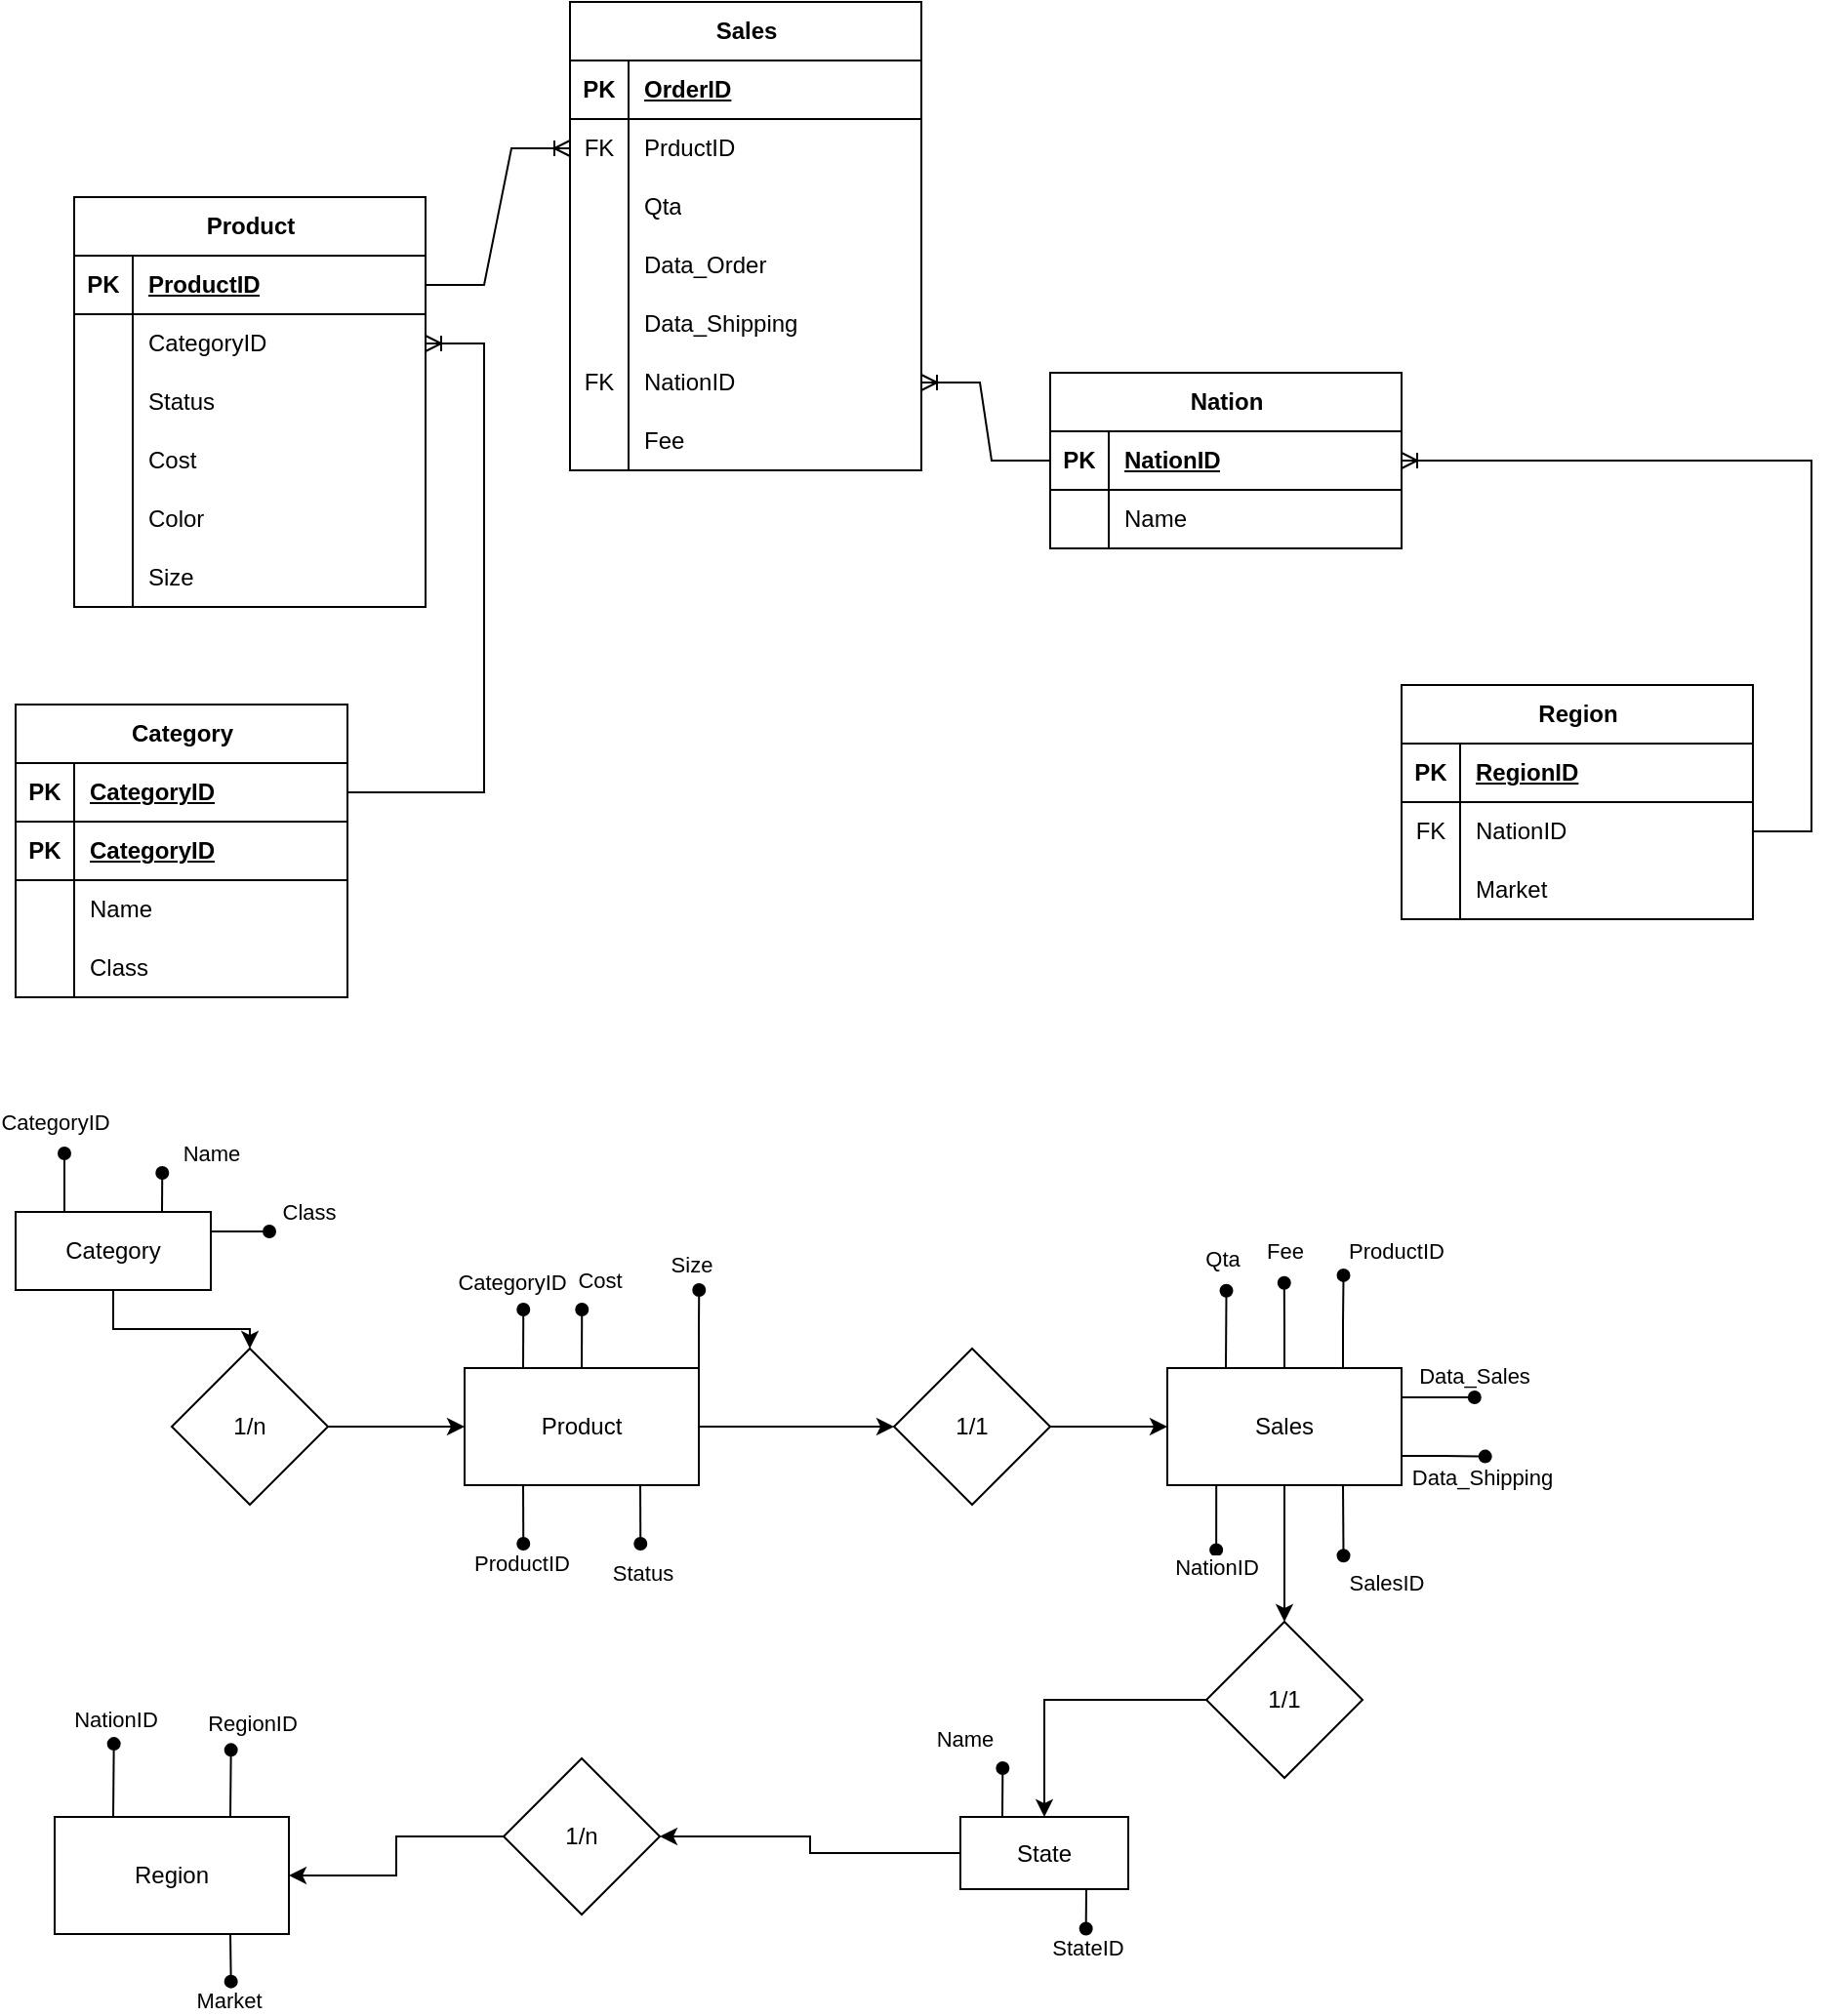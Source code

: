 <mxfile version="27.1.6">
  <diagram name="Pagina-1" id="0Uh4wEW6QXYjf9FiQP97">
    <mxGraphModel dx="2022" dy="1217" grid="0" gridSize="10" guides="1" tooltips="1" connect="1" arrows="1" fold="1" page="1" pageScale="1" pageWidth="827" pageHeight="1169" background="light-dark(#FFFFFF,#994C00)" math="0" shadow="0">
      <root>
        <mxCell id="0" />
        <mxCell id="1" parent="0" />
        <mxCell id="2i7EntPiqDhKoKP-yyNg-5" value="Product" style="shape=table;startSize=30;container=1;collapsible=1;childLayout=tableLayout;fixedRows=1;rowLines=0;fontStyle=1;align=center;resizeLast=1;html=1;" vertex="1" parent="1">
          <mxGeometry x="70" y="130" width="180" height="210" as="geometry" />
        </mxCell>
        <mxCell id="2i7EntPiqDhKoKP-yyNg-6" value="" style="shape=tableRow;horizontal=0;startSize=0;swimlaneHead=0;swimlaneBody=0;fillColor=none;collapsible=0;dropTarget=0;points=[[0,0.5],[1,0.5]];portConstraint=eastwest;top=0;left=0;right=0;bottom=1;" vertex="1" parent="2i7EntPiqDhKoKP-yyNg-5">
          <mxGeometry y="30" width="180" height="30" as="geometry" />
        </mxCell>
        <mxCell id="2i7EntPiqDhKoKP-yyNg-7" value="PK" style="shape=partialRectangle;connectable=0;fillColor=none;top=0;left=0;bottom=0;right=0;fontStyle=1;overflow=hidden;whiteSpace=wrap;html=1;" vertex="1" parent="2i7EntPiqDhKoKP-yyNg-6">
          <mxGeometry width="30" height="30" as="geometry">
            <mxRectangle width="30" height="30" as="alternateBounds" />
          </mxGeometry>
        </mxCell>
        <mxCell id="2i7EntPiqDhKoKP-yyNg-8" value="ProductID" style="shape=partialRectangle;connectable=0;fillColor=none;top=0;left=0;bottom=0;right=0;align=left;spacingLeft=6;fontStyle=5;overflow=hidden;whiteSpace=wrap;html=1;" vertex="1" parent="2i7EntPiqDhKoKP-yyNg-6">
          <mxGeometry x="30" width="150" height="30" as="geometry">
            <mxRectangle width="150" height="30" as="alternateBounds" />
          </mxGeometry>
        </mxCell>
        <mxCell id="2i7EntPiqDhKoKP-yyNg-9" value="" style="shape=tableRow;horizontal=0;startSize=0;swimlaneHead=0;swimlaneBody=0;fillColor=none;collapsible=0;dropTarget=0;points=[[0,0.5],[1,0.5]];portConstraint=eastwest;top=0;left=0;right=0;bottom=0;" vertex="1" parent="2i7EntPiqDhKoKP-yyNg-5">
          <mxGeometry y="60" width="180" height="30" as="geometry" />
        </mxCell>
        <mxCell id="2i7EntPiqDhKoKP-yyNg-10" value="" style="shape=partialRectangle;connectable=0;fillColor=none;top=0;left=0;bottom=0;right=0;editable=1;overflow=hidden;whiteSpace=wrap;html=1;" vertex="1" parent="2i7EntPiqDhKoKP-yyNg-9">
          <mxGeometry width="30" height="30" as="geometry">
            <mxRectangle width="30" height="30" as="alternateBounds" />
          </mxGeometry>
        </mxCell>
        <mxCell id="2i7EntPiqDhKoKP-yyNg-11" value="CategoryID" style="shape=partialRectangle;connectable=0;fillColor=none;top=0;left=0;bottom=0;right=0;align=left;spacingLeft=6;overflow=hidden;whiteSpace=wrap;html=1;" vertex="1" parent="2i7EntPiqDhKoKP-yyNg-9">
          <mxGeometry x="30" width="150" height="30" as="geometry">
            <mxRectangle width="150" height="30" as="alternateBounds" />
          </mxGeometry>
        </mxCell>
        <mxCell id="2i7EntPiqDhKoKP-yyNg-12" value="" style="shape=tableRow;horizontal=0;startSize=0;swimlaneHead=0;swimlaneBody=0;fillColor=none;collapsible=0;dropTarget=0;points=[[0,0.5],[1,0.5]];portConstraint=eastwest;top=0;left=0;right=0;bottom=0;" vertex="1" parent="2i7EntPiqDhKoKP-yyNg-5">
          <mxGeometry y="90" width="180" height="30" as="geometry" />
        </mxCell>
        <mxCell id="2i7EntPiqDhKoKP-yyNg-13" value="" style="shape=partialRectangle;connectable=0;fillColor=none;top=0;left=0;bottom=0;right=0;editable=1;overflow=hidden;whiteSpace=wrap;html=1;" vertex="1" parent="2i7EntPiqDhKoKP-yyNg-12">
          <mxGeometry width="30" height="30" as="geometry">
            <mxRectangle width="30" height="30" as="alternateBounds" />
          </mxGeometry>
        </mxCell>
        <mxCell id="2i7EntPiqDhKoKP-yyNg-14" value="Status" style="shape=partialRectangle;connectable=0;fillColor=none;top=0;left=0;bottom=0;right=0;align=left;spacingLeft=6;overflow=hidden;whiteSpace=wrap;html=1;" vertex="1" parent="2i7EntPiqDhKoKP-yyNg-12">
          <mxGeometry x="30" width="150" height="30" as="geometry">
            <mxRectangle width="150" height="30" as="alternateBounds" />
          </mxGeometry>
        </mxCell>
        <mxCell id="2i7EntPiqDhKoKP-yyNg-15" value="" style="shape=tableRow;horizontal=0;startSize=0;swimlaneHead=0;swimlaneBody=0;fillColor=none;collapsible=0;dropTarget=0;points=[[0,0.5],[1,0.5]];portConstraint=eastwest;top=0;left=0;right=0;bottom=0;" vertex="1" parent="2i7EntPiqDhKoKP-yyNg-5">
          <mxGeometry y="120" width="180" height="30" as="geometry" />
        </mxCell>
        <mxCell id="2i7EntPiqDhKoKP-yyNg-16" value="" style="shape=partialRectangle;connectable=0;fillColor=none;top=0;left=0;bottom=0;right=0;editable=1;overflow=hidden;whiteSpace=wrap;html=1;" vertex="1" parent="2i7EntPiqDhKoKP-yyNg-15">
          <mxGeometry width="30" height="30" as="geometry">
            <mxRectangle width="30" height="30" as="alternateBounds" />
          </mxGeometry>
        </mxCell>
        <mxCell id="2i7EntPiqDhKoKP-yyNg-17" value="Cost" style="shape=partialRectangle;connectable=0;fillColor=none;top=0;left=0;bottom=0;right=0;align=left;spacingLeft=6;overflow=hidden;whiteSpace=wrap;html=1;" vertex="1" parent="2i7EntPiqDhKoKP-yyNg-15">
          <mxGeometry x="30" width="150" height="30" as="geometry">
            <mxRectangle width="150" height="30" as="alternateBounds" />
          </mxGeometry>
        </mxCell>
        <mxCell id="2i7EntPiqDhKoKP-yyNg-228" value="" style="shape=tableRow;horizontal=0;startSize=0;swimlaneHead=0;swimlaneBody=0;fillColor=none;collapsible=0;dropTarget=0;points=[[0,0.5],[1,0.5]];portConstraint=eastwest;top=0;left=0;right=0;bottom=0;" vertex="1" parent="2i7EntPiqDhKoKP-yyNg-5">
          <mxGeometry y="150" width="180" height="30" as="geometry" />
        </mxCell>
        <mxCell id="2i7EntPiqDhKoKP-yyNg-229" value="" style="shape=partialRectangle;connectable=0;fillColor=none;top=0;left=0;bottom=0;right=0;editable=1;overflow=hidden;whiteSpace=wrap;html=1;" vertex="1" parent="2i7EntPiqDhKoKP-yyNg-228">
          <mxGeometry width="30" height="30" as="geometry">
            <mxRectangle width="30" height="30" as="alternateBounds" />
          </mxGeometry>
        </mxCell>
        <mxCell id="2i7EntPiqDhKoKP-yyNg-230" value="Color" style="shape=partialRectangle;connectable=0;fillColor=none;top=0;left=0;bottom=0;right=0;align=left;spacingLeft=6;overflow=hidden;whiteSpace=wrap;html=1;" vertex="1" parent="2i7EntPiqDhKoKP-yyNg-228">
          <mxGeometry x="30" width="150" height="30" as="geometry">
            <mxRectangle width="150" height="30" as="alternateBounds" />
          </mxGeometry>
        </mxCell>
        <mxCell id="2i7EntPiqDhKoKP-yyNg-247" value="" style="shape=tableRow;horizontal=0;startSize=0;swimlaneHead=0;swimlaneBody=0;fillColor=none;collapsible=0;dropTarget=0;points=[[0,0.5],[1,0.5]];portConstraint=eastwest;top=0;left=0;right=0;bottom=0;" vertex="1" parent="2i7EntPiqDhKoKP-yyNg-5">
          <mxGeometry y="180" width="180" height="30" as="geometry" />
        </mxCell>
        <mxCell id="2i7EntPiqDhKoKP-yyNg-248" value="" style="shape=partialRectangle;connectable=0;fillColor=none;top=0;left=0;bottom=0;right=0;editable=1;overflow=hidden;whiteSpace=wrap;html=1;" vertex="1" parent="2i7EntPiqDhKoKP-yyNg-247">
          <mxGeometry width="30" height="30" as="geometry">
            <mxRectangle width="30" height="30" as="alternateBounds" />
          </mxGeometry>
        </mxCell>
        <mxCell id="2i7EntPiqDhKoKP-yyNg-249" value="Size" style="shape=partialRectangle;connectable=0;fillColor=none;top=0;left=0;bottom=0;right=0;align=left;spacingLeft=6;overflow=hidden;whiteSpace=wrap;html=1;" vertex="1" parent="2i7EntPiqDhKoKP-yyNg-247">
          <mxGeometry x="30" width="150" height="30" as="geometry">
            <mxRectangle width="150" height="30" as="alternateBounds" />
          </mxGeometry>
        </mxCell>
        <mxCell id="2i7EntPiqDhKoKP-yyNg-44" value="Region" style="shape=table;startSize=30;container=1;collapsible=1;childLayout=tableLayout;fixedRows=1;rowLines=0;fontStyle=1;align=center;resizeLast=1;html=1;" vertex="1" parent="1">
          <mxGeometry x="750" y="380" width="180" height="120" as="geometry" />
        </mxCell>
        <mxCell id="2i7EntPiqDhKoKP-yyNg-45" value="" style="shape=tableRow;horizontal=0;startSize=0;swimlaneHead=0;swimlaneBody=0;fillColor=none;collapsible=0;dropTarget=0;points=[[0,0.5],[1,0.5]];portConstraint=eastwest;top=0;left=0;right=0;bottom=1;" vertex="1" parent="2i7EntPiqDhKoKP-yyNg-44">
          <mxGeometry y="30" width="180" height="30" as="geometry" />
        </mxCell>
        <mxCell id="2i7EntPiqDhKoKP-yyNg-46" value="PK" style="shape=partialRectangle;connectable=0;fillColor=none;top=0;left=0;bottom=0;right=0;fontStyle=1;overflow=hidden;whiteSpace=wrap;html=1;" vertex="1" parent="2i7EntPiqDhKoKP-yyNg-45">
          <mxGeometry width="30" height="30" as="geometry">
            <mxRectangle width="30" height="30" as="alternateBounds" />
          </mxGeometry>
        </mxCell>
        <mxCell id="2i7EntPiqDhKoKP-yyNg-47" value="RegionID" style="shape=partialRectangle;connectable=0;fillColor=none;top=0;left=0;bottom=0;right=0;align=left;spacingLeft=6;fontStyle=5;overflow=hidden;whiteSpace=wrap;html=1;" vertex="1" parent="2i7EntPiqDhKoKP-yyNg-45">
          <mxGeometry x="30" width="150" height="30" as="geometry">
            <mxRectangle width="150" height="30" as="alternateBounds" />
          </mxGeometry>
        </mxCell>
        <mxCell id="2i7EntPiqDhKoKP-yyNg-48" value="" style="shape=tableRow;horizontal=0;startSize=0;swimlaneHead=0;swimlaneBody=0;fillColor=none;collapsible=0;dropTarget=0;points=[[0,0.5],[1,0.5]];portConstraint=eastwest;top=0;left=0;right=0;bottom=0;" vertex="1" parent="2i7EntPiqDhKoKP-yyNg-44">
          <mxGeometry y="60" width="180" height="30" as="geometry" />
        </mxCell>
        <mxCell id="2i7EntPiqDhKoKP-yyNg-49" value="FK" style="shape=partialRectangle;connectable=0;fillColor=none;top=0;left=0;bottom=0;right=0;editable=1;overflow=hidden;whiteSpace=wrap;html=1;" vertex="1" parent="2i7EntPiqDhKoKP-yyNg-48">
          <mxGeometry width="30" height="30" as="geometry">
            <mxRectangle width="30" height="30" as="alternateBounds" />
          </mxGeometry>
        </mxCell>
        <mxCell id="2i7EntPiqDhKoKP-yyNg-50" value="NationID" style="shape=partialRectangle;connectable=0;fillColor=none;top=0;left=0;bottom=0;right=0;align=left;spacingLeft=6;overflow=hidden;whiteSpace=wrap;html=1;" vertex="1" parent="2i7EntPiqDhKoKP-yyNg-48">
          <mxGeometry x="30" width="150" height="30" as="geometry">
            <mxRectangle width="150" height="30" as="alternateBounds" />
          </mxGeometry>
        </mxCell>
        <mxCell id="2i7EntPiqDhKoKP-yyNg-54" value="" style="shape=tableRow;horizontal=0;startSize=0;swimlaneHead=0;swimlaneBody=0;fillColor=none;collapsible=0;dropTarget=0;points=[[0,0.5],[1,0.5]];portConstraint=eastwest;top=0;left=0;right=0;bottom=0;" vertex="1" parent="2i7EntPiqDhKoKP-yyNg-44">
          <mxGeometry y="90" width="180" height="30" as="geometry" />
        </mxCell>
        <mxCell id="2i7EntPiqDhKoKP-yyNg-55" value="" style="shape=partialRectangle;connectable=0;fillColor=none;top=0;left=0;bottom=0;right=0;editable=1;overflow=hidden;whiteSpace=wrap;html=1;" vertex="1" parent="2i7EntPiqDhKoKP-yyNg-54">
          <mxGeometry width="30" height="30" as="geometry">
            <mxRectangle width="30" height="30" as="alternateBounds" />
          </mxGeometry>
        </mxCell>
        <mxCell id="2i7EntPiqDhKoKP-yyNg-56" value="Market" style="shape=partialRectangle;connectable=0;fillColor=none;top=0;left=0;bottom=0;right=0;align=left;spacingLeft=6;overflow=hidden;whiteSpace=wrap;html=1;" vertex="1" parent="2i7EntPiqDhKoKP-yyNg-54">
          <mxGeometry x="30" width="150" height="30" as="geometry">
            <mxRectangle width="150" height="30" as="alternateBounds" />
          </mxGeometry>
        </mxCell>
        <mxCell id="2i7EntPiqDhKoKP-yyNg-77" value="" style="edgeStyle=entityRelationEdgeStyle;fontSize=12;html=1;endArrow=ERoneToMany;rounded=0;exitX=0;exitY=0.5;exitDx=0;exitDy=0;" edge="1" parent="1" source="2i7EntPiqDhKoKP-yyNg-177" target="2i7EntPiqDhKoKP-yyNg-133">
          <mxGeometry width="100" height="100" relative="1" as="geometry">
            <mxPoint x="450" y="310" as="sourcePoint" />
            <mxPoint x="520" y="230" as="targetPoint" />
          </mxGeometry>
        </mxCell>
        <mxCell id="2i7EntPiqDhKoKP-yyNg-95" value="Sales" style="shape=table;startSize=30;container=1;collapsible=1;childLayout=tableLayout;fixedRows=1;rowLines=0;fontStyle=1;align=center;resizeLast=1;html=1;" vertex="1" parent="1">
          <mxGeometry x="324" y="30" width="180" height="240" as="geometry" />
        </mxCell>
        <mxCell id="2i7EntPiqDhKoKP-yyNg-96" value="" style="shape=tableRow;horizontal=0;startSize=0;swimlaneHead=0;swimlaneBody=0;fillColor=none;collapsible=0;dropTarget=0;points=[[0,0.5],[1,0.5]];portConstraint=eastwest;top=0;left=0;right=0;bottom=1;" vertex="1" parent="2i7EntPiqDhKoKP-yyNg-95">
          <mxGeometry y="30" width="180" height="30" as="geometry" />
        </mxCell>
        <mxCell id="2i7EntPiqDhKoKP-yyNg-97" value="PK" style="shape=partialRectangle;connectable=0;fillColor=none;top=0;left=0;bottom=0;right=0;fontStyle=1;overflow=hidden;whiteSpace=wrap;html=1;" vertex="1" parent="2i7EntPiqDhKoKP-yyNg-96">
          <mxGeometry width="30" height="30" as="geometry">
            <mxRectangle width="30" height="30" as="alternateBounds" />
          </mxGeometry>
        </mxCell>
        <mxCell id="2i7EntPiqDhKoKP-yyNg-98" value="OrderID" style="shape=partialRectangle;connectable=0;fillColor=none;top=0;left=0;bottom=0;right=0;align=left;spacingLeft=6;fontStyle=5;overflow=hidden;whiteSpace=wrap;html=1;" vertex="1" parent="2i7EntPiqDhKoKP-yyNg-96">
          <mxGeometry x="30" width="150" height="30" as="geometry">
            <mxRectangle width="150" height="30" as="alternateBounds" />
          </mxGeometry>
        </mxCell>
        <mxCell id="2i7EntPiqDhKoKP-yyNg-99" value="" style="shape=tableRow;horizontal=0;startSize=0;swimlaneHead=0;swimlaneBody=0;fillColor=none;collapsible=0;dropTarget=0;points=[[0,0.5],[1,0.5]];portConstraint=eastwest;top=0;left=0;right=0;bottom=0;" vertex="1" parent="2i7EntPiqDhKoKP-yyNg-95">
          <mxGeometry y="60" width="180" height="30" as="geometry" />
        </mxCell>
        <mxCell id="2i7EntPiqDhKoKP-yyNg-100" value="FK" style="shape=partialRectangle;connectable=0;fillColor=none;top=0;left=0;bottom=0;right=0;editable=1;overflow=hidden;whiteSpace=wrap;html=1;" vertex="1" parent="2i7EntPiqDhKoKP-yyNg-99">
          <mxGeometry width="30" height="30" as="geometry">
            <mxRectangle width="30" height="30" as="alternateBounds" />
          </mxGeometry>
        </mxCell>
        <mxCell id="2i7EntPiqDhKoKP-yyNg-101" value="PrductID" style="shape=partialRectangle;connectable=0;fillColor=none;top=0;left=0;bottom=0;right=0;align=left;spacingLeft=6;overflow=hidden;whiteSpace=wrap;html=1;" vertex="1" parent="2i7EntPiqDhKoKP-yyNg-99">
          <mxGeometry x="30" width="150" height="30" as="geometry">
            <mxRectangle width="150" height="30" as="alternateBounds" />
          </mxGeometry>
        </mxCell>
        <mxCell id="2i7EntPiqDhKoKP-yyNg-124" value="" style="shape=tableRow;horizontal=0;startSize=0;swimlaneHead=0;swimlaneBody=0;fillColor=none;collapsible=0;dropTarget=0;points=[[0,0.5],[1,0.5]];portConstraint=eastwest;top=0;left=0;right=0;bottom=0;" vertex="1" parent="2i7EntPiqDhKoKP-yyNg-95">
          <mxGeometry y="90" width="180" height="30" as="geometry" />
        </mxCell>
        <mxCell id="2i7EntPiqDhKoKP-yyNg-125" value="" style="shape=partialRectangle;connectable=0;fillColor=none;top=0;left=0;bottom=0;right=0;editable=1;overflow=hidden;whiteSpace=wrap;html=1;" vertex="1" parent="2i7EntPiqDhKoKP-yyNg-124">
          <mxGeometry width="30" height="30" as="geometry">
            <mxRectangle width="30" height="30" as="alternateBounds" />
          </mxGeometry>
        </mxCell>
        <mxCell id="2i7EntPiqDhKoKP-yyNg-126" value="Qta" style="shape=partialRectangle;connectable=0;fillColor=none;top=0;left=0;bottom=0;right=0;align=left;spacingLeft=6;overflow=hidden;whiteSpace=wrap;html=1;" vertex="1" parent="2i7EntPiqDhKoKP-yyNg-124">
          <mxGeometry x="30" width="150" height="30" as="geometry">
            <mxRectangle width="150" height="30" as="alternateBounds" />
          </mxGeometry>
        </mxCell>
        <mxCell id="2i7EntPiqDhKoKP-yyNg-102" value="" style="shape=tableRow;horizontal=0;startSize=0;swimlaneHead=0;swimlaneBody=0;fillColor=none;collapsible=0;dropTarget=0;points=[[0,0.5],[1,0.5]];portConstraint=eastwest;top=0;left=0;right=0;bottom=0;" vertex="1" parent="2i7EntPiqDhKoKP-yyNg-95">
          <mxGeometry y="120" width="180" height="30" as="geometry" />
        </mxCell>
        <mxCell id="2i7EntPiqDhKoKP-yyNg-103" value="" style="shape=partialRectangle;connectable=0;fillColor=none;top=0;left=0;bottom=0;right=0;editable=1;overflow=hidden;whiteSpace=wrap;html=1;" vertex="1" parent="2i7EntPiqDhKoKP-yyNg-102">
          <mxGeometry width="30" height="30" as="geometry">
            <mxRectangle width="30" height="30" as="alternateBounds" />
          </mxGeometry>
        </mxCell>
        <mxCell id="2i7EntPiqDhKoKP-yyNg-104" value="Data_Order" style="shape=partialRectangle;connectable=0;fillColor=none;top=0;left=0;bottom=0;right=0;align=left;spacingLeft=6;overflow=hidden;whiteSpace=wrap;html=1;" vertex="1" parent="2i7EntPiqDhKoKP-yyNg-102">
          <mxGeometry x="30" width="150" height="30" as="geometry">
            <mxRectangle width="150" height="30" as="alternateBounds" />
          </mxGeometry>
        </mxCell>
        <mxCell id="2i7EntPiqDhKoKP-yyNg-105" value="" style="shape=tableRow;horizontal=0;startSize=0;swimlaneHead=0;swimlaneBody=0;fillColor=none;collapsible=0;dropTarget=0;points=[[0,0.5],[1,0.5]];portConstraint=eastwest;top=0;left=0;right=0;bottom=0;" vertex="1" parent="2i7EntPiqDhKoKP-yyNg-95">
          <mxGeometry y="150" width="180" height="30" as="geometry" />
        </mxCell>
        <mxCell id="2i7EntPiqDhKoKP-yyNg-106" value="" style="shape=partialRectangle;connectable=0;fillColor=none;top=0;left=0;bottom=0;right=0;editable=1;overflow=hidden;whiteSpace=wrap;html=1;" vertex="1" parent="2i7EntPiqDhKoKP-yyNg-105">
          <mxGeometry width="30" height="30" as="geometry">
            <mxRectangle width="30" height="30" as="alternateBounds" />
          </mxGeometry>
        </mxCell>
        <mxCell id="2i7EntPiqDhKoKP-yyNg-107" value="Data_Shipping" style="shape=partialRectangle;connectable=0;fillColor=none;top=0;left=0;bottom=0;right=0;align=left;spacingLeft=6;overflow=hidden;whiteSpace=wrap;html=1;" vertex="1" parent="2i7EntPiqDhKoKP-yyNg-105">
          <mxGeometry x="30" width="150" height="30" as="geometry">
            <mxRectangle width="150" height="30" as="alternateBounds" />
          </mxGeometry>
        </mxCell>
        <mxCell id="2i7EntPiqDhKoKP-yyNg-133" value="" style="shape=tableRow;horizontal=0;startSize=0;swimlaneHead=0;swimlaneBody=0;fillColor=none;collapsible=0;dropTarget=0;points=[[0,0.5],[1,0.5]];portConstraint=eastwest;top=0;left=0;right=0;bottom=0;" vertex="1" parent="2i7EntPiqDhKoKP-yyNg-95">
          <mxGeometry y="180" width="180" height="30" as="geometry" />
        </mxCell>
        <mxCell id="2i7EntPiqDhKoKP-yyNg-134" value="FK" style="shape=partialRectangle;connectable=0;fillColor=none;top=0;left=0;bottom=0;right=0;editable=1;overflow=hidden;whiteSpace=wrap;html=1;" vertex="1" parent="2i7EntPiqDhKoKP-yyNg-133">
          <mxGeometry width="30" height="30" as="geometry">
            <mxRectangle width="30" height="30" as="alternateBounds" />
          </mxGeometry>
        </mxCell>
        <mxCell id="2i7EntPiqDhKoKP-yyNg-135" value="NationID" style="shape=partialRectangle;connectable=0;fillColor=none;top=0;left=0;bottom=0;right=0;align=left;spacingLeft=6;overflow=hidden;whiteSpace=wrap;html=1;" vertex="1" parent="2i7EntPiqDhKoKP-yyNg-133">
          <mxGeometry x="30" width="150" height="30" as="geometry">
            <mxRectangle width="150" height="30" as="alternateBounds" />
          </mxGeometry>
        </mxCell>
        <mxCell id="2i7EntPiqDhKoKP-yyNg-250" value="" style="shape=tableRow;horizontal=0;startSize=0;swimlaneHead=0;swimlaneBody=0;fillColor=none;collapsible=0;dropTarget=0;points=[[0,0.5],[1,0.5]];portConstraint=eastwest;top=0;left=0;right=0;bottom=0;" vertex="1" parent="2i7EntPiqDhKoKP-yyNg-95">
          <mxGeometry y="210" width="180" height="30" as="geometry" />
        </mxCell>
        <mxCell id="2i7EntPiqDhKoKP-yyNg-251" value="" style="shape=partialRectangle;connectable=0;fillColor=none;top=0;left=0;bottom=0;right=0;editable=1;overflow=hidden;whiteSpace=wrap;html=1;" vertex="1" parent="2i7EntPiqDhKoKP-yyNg-250">
          <mxGeometry width="30" height="30" as="geometry">
            <mxRectangle width="30" height="30" as="alternateBounds" />
          </mxGeometry>
        </mxCell>
        <mxCell id="2i7EntPiqDhKoKP-yyNg-252" value="Fee" style="shape=partialRectangle;connectable=0;fillColor=none;top=0;left=0;bottom=0;right=0;align=left;spacingLeft=6;overflow=hidden;whiteSpace=wrap;html=1;" vertex="1" parent="2i7EntPiqDhKoKP-yyNg-250">
          <mxGeometry x="30" width="150" height="30" as="geometry">
            <mxRectangle width="150" height="30" as="alternateBounds" />
          </mxGeometry>
        </mxCell>
        <mxCell id="2i7EntPiqDhKoKP-yyNg-151" value="" style="edgeStyle=orthogonalEdgeStyle;rounded=0;orthogonalLoop=1;jettySize=auto;html=1;" edge="1" source="2i7EntPiqDhKoKP-yyNg-154" target="2i7EntPiqDhKoKP-yyNg-157" parent="1">
          <mxGeometry relative="1" as="geometry" />
        </mxCell>
        <mxCell id="2i7EntPiqDhKoKP-yyNg-206" style="edgeStyle=orthogonalEdgeStyle;rounded=0;orthogonalLoop=1;jettySize=auto;html=1;exitX=0.25;exitY=0;exitDx=0;exitDy=0;endArrow=oval;endFill=1;strokeColor=light-dark(#000000,#000000);" edge="1" parent="1" source="2i7EntPiqDhKoKP-yyNg-154">
          <mxGeometry relative="1" as="geometry">
            <mxPoint x="65" y="620" as="targetPoint" />
          </mxGeometry>
        </mxCell>
        <mxCell id="2i7EntPiqDhKoKP-yyNg-207" value="CategoryID" style="edgeLabel;html=1;align=center;verticalAlign=middle;resizable=0;points=[];" vertex="1" connectable="0" parent="2i7EntPiqDhKoKP-yyNg-206">
          <mxGeometry x="1" y="1" relative="1" as="geometry">
            <mxPoint x="-4" y="-16" as="offset" />
          </mxGeometry>
        </mxCell>
        <mxCell id="2i7EntPiqDhKoKP-yyNg-208" style="edgeStyle=orthogonalEdgeStyle;rounded=0;orthogonalLoop=1;jettySize=auto;html=1;exitX=0.75;exitY=0;exitDx=0;exitDy=0;endArrow=oval;endFill=1;" edge="1" parent="1" source="2i7EntPiqDhKoKP-yyNg-154">
          <mxGeometry relative="1" as="geometry">
            <mxPoint x="115.125" y="630" as="targetPoint" />
          </mxGeometry>
        </mxCell>
        <mxCell id="2i7EntPiqDhKoKP-yyNg-209" value="Name" style="edgeLabel;html=1;align=center;verticalAlign=middle;resizable=0;points=[];" vertex="1" connectable="0" parent="2i7EntPiqDhKoKP-yyNg-208">
          <mxGeometry x="1" y="-2" relative="1" as="geometry">
            <mxPoint x="23" y="-10" as="offset" />
          </mxGeometry>
        </mxCell>
        <mxCell id="2i7EntPiqDhKoKP-yyNg-210" style="edgeStyle=orthogonalEdgeStyle;rounded=0;orthogonalLoop=1;jettySize=auto;html=1;exitX=1;exitY=0.25;exitDx=0;exitDy=0;endArrow=oval;endFill=1;" edge="1" parent="1" source="2i7EntPiqDhKoKP-yyNg-154">
          <mxGeometry relative="1" as="geometry">
            <mxPoint x="170.0" y="660.25" as="targetPoint" />
          </mxGeometry>
        </mxCell>
        <mxCell id="2i7EntPiqDhKoKP-yyNg-211" value="Class" style="edgeLabel;html=1;align=center;verticalAlign=middle;resizable=0;points=[];" vertex="1" connectable="0" parent="2i7EntPiqDhKoKP-yyNg-210">
          <mxGeometry x="0.84" y="2" relative="1" as="geometry">
            <mxPoint x="22" y="-8" as="offset" />
          </mxGeometry>
        </mxCell>
        <mxCell id="2i7EntPiqDhKoKP-yyNg-154" value="Category" style="whiteSpace=wrap;html=1;align=center;" vertex="1" parent="1">
          <mxGeometry x="40" y="650" width="100" height="40" as="geometry" />
        </mxCell>
        <mxCell id="2i7EntPiqDhKoKP-yyNg-155" value="" style="edgeStyle=orthogonalEdgeStyle;rounded=0;orthogonalLoop=1;jettySize=auto;html=1;exitX=1;exitY=0.5;exitDx=0;exitDy=0;" edge="1" source="2i7EntPiqDhKoKP-yyNg-157" target="2i7EntPiqDhKoKP-yyNg-156" parent="1">
          <mxGeometry relative="1" as="geometry">
            <mxPoint x="410" y="800" as="sourcePoint" />
          </mxGeometry>
        </mxCell>
        <mxCell id="2i7EntPiqDhKoKP-yyNg-195" value="" style="edgeStyle=orthogonalEdgeStyle;rounded=0;orthogonalLoop=1;jettySize=auto;html=1;" edge="1" parent="1" source="2i7EntPiqDhKoKP-yyNg-156" target="2i7EntPiqDhKoKP-yyNg-194">
          <mxGeometry relative="1" as="geometry" />
        </mxCell>
        <mxCell id="2i7EntPiqDhKoKP-yyNg-216" style="edgeStyle=orthogonalEdgeStyle;rounded=0;orthogonalLoop=1;jettySize=auto;html=1;exitX=0.25;exitY=0;exitDx=0;exitDy=0;endArrow=oval;endFill=1;" edge="1" parent="1" source="2i7EntPiqDhKoKP-yyNg-156">
          <mxGeometry relative="1" as="geometry">
            <mxPoint x="300.125" y="700" as="targetPoint" />
          </mxGeometry>
        </mxCell>
        <mxCell id="2i7EntPiqDhKoKP-yyNg-255" value="CategoryID" style="edgeLabel;html=1;align=center;verticalAlign=middle;resizable=0;points=[];" vertex="1" connectable="0" parent="2i7EntPiqDhKoKP-yyNg-216">
          <mxGeometry x="1" y="-2" relative="1" as="geometry">
            <mxPoint x="-8" y="-14" as="offset" />
          </mxGeometry>
        </mxCell>
        <mxCell id="2i7EntPiqDhKoKP-yyNg-217" style="edgeStyle=orthogonalEdgeStyle;rounded=0;orthogonalLoop=1;jettySize=auto;html=1;exitX=0.5;exitY=0;exitDx=0;exitDy=0;endArrow=oval;endFill=1;" edge="1" parent="1" source="2i7EntPiqDhKoKP-yyNg-156">
          <mxGeometry relative="1" as="geometry">
            <mxPoint x="330.125" y="700" as="targetPoint" />
          </mxGeometry>
        </mxCell>
        <mxCell id="2i7EntPiqDhKoKP-yyNg-221" value="Cost" style="edgeLabel;html=1;align=center;verticalAlign=middle;resizable=0;points=[];" vertex="1" connectable="0" parent="2i7EntPiqDhKoKP-yyNg-217">
          <mxGeometry x="1" y="-3" relative="1" as="geometry">
            <mxPoint x="6" y="-15" as="offset" />
          </mxGeometry>
        </mxCell>
        <mxCell id="2i7EntPiqDhKoKP-yyNg-218" style="edgeStyle=orthogonalEdgeStyle;rounded=0;orthogonalLoop=1;jettySize=auto;html=1;exitX=0.25;exitY=1;exitDx=0;exitDy=0;endArrow=oval;endFill=1;strokeColor=light-dark(#000000,#000000);" edge="1" parent="1" source="2i7EntPiqDhKoKP-yyNg-156">
          <mxGeometry relative="1" as="geometry">
            <mxPoint x="300.125" y="820" as="targetPoint" />
          </mxGeometry>
        </mxCell>
        <mxCell id="2i7EntPiqDhKoKP-yyNg-219" value="ProductID" style="edgeLabel;html=1;align=center;verticalAlign=middle;resizable=0;points=[];" vertex="1" connectable="0" parent="2i7EntPiqDhKoKP-yyNg-218">
          <mxGeometry x="1" y="-2" relative="1" as="geometry">
            <mxPoint x="1" y="10" as="offset" />
          </mxGeometry>
        </mxCell>
        <mxCell id="2i7EntPiqDhKoKP-yyNg-253" style="edgeStyle=orthogonalEdgeStyle;rounded=0;orthogonalLoop=1;jettySize=auto;html=1;exitX=0.75;exitY=1;exitDx=0;exitDy=0;endArrow=oval;endFill=1;" edge="1" parent="1" source="2i7EntPiqDhKoKP-yyNg-156">
          <mxGeometry relative="1" as="geometry">
            <mxPoint x="360.125" y="820" as="targetPoint" />
          </mxGeometry>
        </mxCell>
        <mxCell id="2i7EntPiqDhKoKP-yyNg-257" value="Status" style="edgeLabel;html=1;align=center;verticalAlign=middle;resizable=0;points=[];" vertex="1" connectable="0" parent="2i7EntPiqDhKoKP-yyNg-253">
          <mxGeometry x="0.653" y="-1" relative="1" as="geometry">
            <mxPoint x="2" y="20" as="offset" />
          </mxGeometry>
        </mxCell>
        <mxCell id="2i7EntPiqDhKoKP-yyNg-254" style="edgeStyle=orthogonalEdgeStyle;rounded=0;orthogonalLoop=1;jettySize=auto;html=1;exitX=1;exitY=0;exitDx=0;exitDy=0;endArrow=oval;endFill=1;" edge="1" parent="1" source="2i7EntPiqDhKoKP-yyNg-156">
          <mxGeometry relative="1" as="geometry">
            <mxPoint x="390.125" y="690" as="targetPoint" />
          </mxGeometry>
        </mxCell>
        <mxCell id="2i7EntPiqDhKoKP-yyNg-256" value="Size" style="edgeLabel;html=1;align=center;verticalAlign=middle;resizable=0;points=[];" vertex="1" connectable="0" parent="2i7EntPiqDhKoKP-yyNg-254">
          <mxGeometry x="1" y="3" relative="1" as="geometry">
            <mxPoint x="-1" y="-13" as="offset" />
          </mxGeometry>
        </mxCell>
        <mxCell id="2i7EntPiqDhKoKP-yyNg-156" value="Product" style="whiteSpace=wrap;html=1;" vertex="1" parent="1">
          <mxGeometry x="270" y="730" width="120" height="60" as="geometry" />
        </mxCell>
        <mxCell id="2i7EntPiqDhKoKP-yyNg-157" value="1/n" style="rhombus;whiteSpace=wrap;html=1;" vertex="1" parent="1">
          <mxGeometry x="120" y="720" width="80" height="80" as="geometry" />
        </mxCell>
        <mxCell id="2i7EntPiqDhKoKP-yyNg-160" value="Category" style="shape=table;startSize=30;container=1;collapsible=1;childLayout=tableLayout;fixedRows=1;rowLines=0;fontStyle=1;align=center;resizeLast=1;html=1;" vertex="1" parent="1">
          <mxGeometry x="40" y="390" width="170" height="150" as="geometry" />
        </mxCell>
        <mxCell id="2i7EntPiqDhKoKP-yyNg-161" value="" style="shape=tableRow;horizontal=0;startSize=0;swimlaneHead=0;swimlaneBody=0;fillColor=none;collapsible=0;dropTarget=0;points=[[0,0.5],[1,0.5]];portConstraint=eastwest;top=0;left=0;right=0;bottom=1;" vertex="1" parent="2i7EntPiqDhKoKP-yyNg-160">
          <mxGeometry y="30" width="170" height="30" as="geometry" />
        </mxCell>
        <mxCell id="2i7EntPiqDhKoKP-yyNg-162" value="PK" style="shape=partialRectangle;connectable=0;fillColor=none;top=0;left=0;bottom=0;right=0;fontStyle=1;overflow=hidden;whiteSpace=wrap;html=1;" vertex="1" parent="2i7EntPiqDhKoKP-yyNg-161">
          <mxGeometry width="30" height="30" as="geometry">
            <mxRectangle width="30" height="30" as="alternateBounds" />
          </mxGeometry>
        </mxCell>
        <mxCell id="2i7EntPiqDhKoKP-yyNg-163" value="CategoryID" style="shape=partialRectangle;connectable=0;fillColor=none;top=0;left=0;bottom=0;right=0;align=left;spacingLeft=6;fontStyle=5;overflow=hidden;whiteSpace=wrap;html=1;" vertex="1" parent="2i7EntPiqDhKoKP-yyNg-161">
          <mxGeometry x="30" width="140" height="30" as="geometry">
            <mxRectangle width="140" height="30" as="alternateBounds" />
          </mxGeometry>
        </mxCell>
        <mxCell id="2i7EntPiqDhKoKP-yyNg-190" value="" style="shape=tableRow;horizontal=0;startSize=0;swimlaneHead=0;swimlaneBody=0;fillColor=none;collapsible=0;dropTarget=0;points=[[0,0.5],[1,0.5]];portConstraint=eastwest;top=0;left=0;right=0;bottom=1;" vertex="1" parent="2i7EntPiqDhKoKP-yyNg-160">
          <mxGeometry y="60" width="170" height="30" as="geometry" />
        </mxCell>
        <mxCell id="2i7EntPiqDhKoKP-yyNg-191" value="PK" style="shape=partialRectangle;connectable=0;fillColor=none;top=0;left=0;bottom=0;right=0;fontStyle=1;overflow=hidden;whiteSpace=wrap;html=1;" vertex="1" parent="2i7EntPiqDhKoKP-yyNg-190">
          <mxGeometry width="30" height="30" as="geometry">
            <mxRectangle width="30" height="30" as="alternateBounds" />
          </mxGeometry>
        </mxCell>
        <mxCell id="2i7EntPiqDhKoKP-yyNg-192" value="CategoryID" style="shape=partialRectangle;connectable=0;fillColor=none;top=0;left=0;bottom=0;right=0;align=left;spacingLeft=6;fontStyle=5;overflow=hidden;whiteSpace=wrap;html=1;" vertex="1" parent="2i7EntPiqDhKoKP-yyNg-190">
          <mxGeometry x="30" width="140" height="30" as="geometry">
            <mxRectangle width="140" height="30" as="alternateBounds" />
          </mxGeometry>
        </mxCell>
        <mxCell id="2i7EntPiqDhKoKP-yyNg-164" value="" style="shape=tableRow;horizontal=0;startSize=0;swimlaneHead=0;swimlaneBody=0;fillColor=none;collapsible=0;dropTarget=0;points=[[0,0.5],[1,0.5]];portConstraint=eastwest;top=0;left=0;right=0;bottom=0;" vertex="1" parent="2i7EntPiqDhKoKP-yyNg-160">
          <mxGeometry y="90" width="170" height="30" as="geometry" />
        </mxCell>
        <mxCell id="2i7EntPiqDhKoKP-yyNg-165" value="" style="shape=partialRectangle;connectable=0;fillColor=none;top=0;left=0;bottom=0;right=0;editable=1;overflow=hidden;whiteSpace=wrap;html=1;" vertex="1" parent="2i7EntPiqDhKoKP-yyNg-164">
          <mxGeometry width="30" height="30" as="geometry">
            <mxRectangle width="30" height="30" as="alternateBounds" />
          </mxGeometry>
        </mxCell>
        <mxCell id="2i7EntPiqDhKoKP-yyNg-166" value="Name" style="shape=partialRectangle;connectable=0;fillColor=none;top=0;left=0;bottom=0;right=0;align=left;spacingLeft=6;overflow=hidden;whiteSpace=wrap;html=1;" vertex="1" parent="2i7EntPiqDhKoKP-yyNg-164">
          <mxGeometry x="30" width="140" height="30" as="geometry">
            <mxRectangle width="140" height="30" as="alternateBounds" />
          </mxGeometry>
        </mxCell>
        <mxCell id="2i7EntPiqDhKoKP-yyNg-167" value="" style="shape=tableRow;horizontal=0;startSize=0;swimlaneHead=0;swimlaneBody=0;fillColor=none;collapsible=0;dropTarget=0;points=[[0,0.5],[1,0.5]];portConstraint=eastwest;top=0;left=0;right=0;bottom=0;" vertex="1" parent="2i7EntPiqDhKoKP-yyNg-160">
          <mxGeometry y="120" width="170" height="30" as="geometry" />
        </mxCell>
        <mxCell id="2i7EntPiqDhKoKP-yyNg-168" value="" style="shape=partialRectangle;connectable=0;fillColor=none;top=0;left=0;bottom=0;right=0;editable=1;overflow=hidden;whiteSpace=wrap;html=1;" vertex="1" parent="2i7EntPiqDhKoKP-yyNg-167">
          <mxGeometry width="30" height="30" as="geometry">
            <mxRectangle width="30" height="30" as="alternateBounds" />
          </mxGeometry>
        </mxCell>
        <mxCell id="2i7EntPiqDhKoKP-yyNg-169" value="Class" style="shape=partialRectangle;connectable=0;fillColor=none;top=0;left=0;bottom=0;right=0;align=left;spacingLeft=6;overflow=hidden;whiteSpace=wrap;html=1;" vertex="1" parent="2i7EntPiqDhKoKP-yyNg-167">
          <mxGeometry x="30" width="140" height="30" as="geometry">
            <mxRectangle width="140" height="30" as="alternateBounds" />
          </mxGeometry>
        </mxCell>
        <mxCell id="2i7EntPiqDhKoKP-yyNg-173" value="" style="edgeStyle=entityRelationEdgeStyle;fontSize=12;html=1;endArrow=ERoneToMany;rounded=0;" edge="1" parent="1" source="2i7EntPiqDhKoKP-yyNg-161" target="2i7EntPiqDhKoKP-yyNg-9">
          <mxGeometry width="100" height="100" relative="1" as="geometry">
            <mxPoint x="220" y="450" as="sourcePoint" />
            <mxPoint x="250" y="440" as="targetPoint" />
          </mxGeometry>
        </mxCell>
        <mxCell id="2i7EntPiqDhKoKP-yyNg-175" value="" style="edgeStyle=entityRelationEdgeStyle;fontSize=12;html=1;endArrow=ERoneToMany;rounded=0;" edge="1" parent="1" source="2i7EntPiqDhKoKP-yyNg-6" target="2i7EntPiqDhKoKP-yyNg-99">
          <mxGeometry width="100" height="100" relative="1" as="geometry">
            <mxPoint x="290" y="430" as="sourcePoint" />
            <mxPoint x="390" y="330" as="targetPoint" />
          </mxGeometry>
        </mxCell>
        <mxCell id="2i7EntPiqDhKoKP-yyNg-176" value="Nation" style="shape=table;startSize=30;container=1;collapsible=1;childLayout=tableLayout;fixedRows=1;rowLines=0;fontStyle=1;align=center;resizeLast=1;html=1;" vertex="1" parent="1">
          <mxGeometry x="570" y="220" width="180" height="90" as="geometry" />
        </mxCell>
        <mxCell id="2i7EntPiqDhKoKP-yyNg-177" value="" style="shape=tableRow;horizontal=0;startSize=0;swimlaneHead=0;swimlaneBody=0;fillColor=none;collapsible=0;dropTarget=0;points=[[0,0.5],[1,0.5]];portConstraint=eastwest;top=0;left=0;right=0;bottom=1;" vertex="1" parent="2i7EntPiqDhKoKP-yyNg-176">
          <mxGeometry y="30" width="180" height="30" as="geometry" />
        </mxCell>
        <mxCell id="2i7EntPiqDhKoKP-yyNg-178" value="PK" style="shape=partialRectangle;connectable=0;fillColor=none;top=0;left=0;bottom=0;right=0;fontStyle=1;overflow=hidden;whiteSpace=wrap;html=1;" vertex="1" parent="2i7EntPiqDhKoKP-yyNg-177">
          <mxGeometry width="30" height="30" as="geometry">
            <mxRectangle width="30" height="30" as="alternateBounds" />
          </mxGeometry>
        </mxCell>
        <mxCell id="2i7EntPiqDhKoKP-yyNg-179" value="NationID" style="shape=partialRectangle;connectable=0;fillColor=none;top=0;left=0;bottom=0;right=0;align=left;spacingLeft=6;fontStyle=5;overflow=hidden;whiteSpace=wrap;html=1;" vertex="1" parent="2i7EntPiqDhKoKP-yyNg-177">
          <mxGeometry x="30" width="150" height="30" as="geometry">
            <mxRectangle width="150" height="30" as="alternateBounds" />
          </mxGeometry>
        </mxCell>
        <mxCell id="2i7EntPiqDhKoKP-yyNg-186" value="" style="shape=tableRow;horizontal=0;startSize=0;swimlaneHead=0;swimlaneBody=0;fillColor=none;collapsible=0;dropTarget=0;points=[[0,0.5],[1,0.5]];portConstraint=eastwest;top=0;left=0;right=0;bottom=0;" vertex="1" parent="2i7EntPiqDhKoKP-yyNg-176">
          <mxGeometry y="60" width="180" height="30" as="geometry" />
        </mxCell>
        <mxCell id="2i7EntPiqDhKoKP-yyNg-187" value="&lt;span style=&quot;white-space: pre;&quot;&gt;&#x9;&lt;/span&gt;&lt;span style=&quot;white-space: pre;&quot;&gt;&#x9;&lt;/span&gt;" style="shape=partialRectangle;connectable=0;fillColor=none;top=0;left=0;bottom=0;right=0;editable=1;overflow=hidden;whiteSpace=wrap;html=1;" vertex="1" parent="2i7EntPiqDhKoKP-yyNg-186">
          <mxGeometry width="30" height="30" as="geometry">
            <mxRectangle width="30" height="30" as="alternateBounds" />
          </mxGeometry>
        </mxCell>
        <mxCell id="2i7EntPiqDhKoKP-yyNg-188" value="Name" style="shape=partialRectangle;connectable=0;fillColor=none;top=0;left=0;bottom=0;right=0;align=left;spacingLeft=6;overflow=hidden;whiteSpace=wrap;html=1;" vertex="1" parent="2i7EntPiqDhKoKP-yyNg-186">
          <mxGeometry x="30" width="150" height="30" as="geometry">
            <mxRectangle width="150" height="30" as="alternateBounds" />
          </mxGeometry>
        </mxCell>
        <mxCell id="2i7EntPiqDhKoKP-yyNg-189" value="" style="edgeStyle=entityRelationEdgeStyle;fontSize=12;html=1;endArrow=ERoneToMany;rounded=0;" edge="1" parent="1" source="2i7EntPiqDhKoKP-yyNg-48" target="2i7EntPiqDhKoKP-yyNg-177">
          <mxGeometry width="100" height="100" relative="1" as="geometry">
            <mxPoint x="700" y="390" as="sourcePoint" />
            <mxPoint x="800" y="240" as="targetPoint" />
            <Array as="points">
              <mxPoint x="500" y="360" />
            </Array>
          </mxGeometry>
        </mxCell>
        <mxCell id="2i7EntPiqDhKoKP-yyNg-197" value="" style="edgeStyle=orthogonalEdgeStyle;rounded=0;orthogonalLoop=1;jettySize=auto;html=1;" edge="1" parent="1" source="2i7EntPiqDhKoKP-yyNg-194" target="2i7EntPiqDhKoKP-yyNg-196">
          <mxGeometry relative="1" as="geometry" />
        </mxCell>
        <mxCell id="2i7EntPiqDhKoKP-yyNg-194" value="1/1" style="rhombus;whiteSpace=wrap;html=1;" vertex="1" parent="1">
          <mxGeometry x="490" y="720" width="80" height="80" as="geometry" />
        </mxCell>
        <mxCell id="2i7EntPiqDhKoKP-yyNg-199" value="" style="edgeStyle=orthogonalEdgeStyle;rounded=0;orthogonalLoop=1;jettySize=auto;html=1;" edge="1" parent="1" source="2i7EntPiqDhKoKP-yyNg-196" target="2i7EntPiqDhKoKP-yyNg-198">
          <mxGeometry relative="1" as="geometry" />
        </mxCell>
        <mxCell id="2i7EntPiqDhKoKP-yyNg-258" style="edgeStyle=orthogonalEdgeStyle;rounded=0;orthogonalLoop=1;jettySize=auto;html=1;exitX=0.25;exitY=0;exitDx=0;exitDy=0;endArrow=oval;endFill=1;" edge="1" parent="1" source="2i7EntPiqDhKoKP-yyNg-196">
          <mxGeometry relative="1" as="geometry">
            <mxPoint x="660.259" y="690.358" as="targetPoint" />
          </mxGeometry>
        </mxCell>
        <mxCell id="2i7EntPiqDhKoKP-yyNg-262" value="Qta" style="edgeLabel;html=1;align=center;verticalAlign=middle;resizable=0;points=[];" vertex="1" connectable="0" parent="2i7EntPiqDhKoKP-yyNg-258">
          <mxGeometry x="1" y="-2" relative="1" as="geometry">
            <mxPoint x="-5" y="-17" as="offset" />
          </mxGeometry>
        </mxCell>
        <mxCell id="2i7EntPiqDhKoKP-yyNg-259" style="edgeStyle=orthogonalEdgeStyle;rounded=0;orthogonalLoop=1;jettySize=auto;html=1;exitX=0.5;exitY=0;exitDx=0;exitDy=0;endArrow=oval;endFill=1;" edge="1" parent="1" source="2i7EntPiqDhKoKP-yyNg-196">
          <mxGeometry relative="1" as="geometry">
            <mxPoint x="689.889" y="686.407" as="targetPoint" />
          </mxGeometry>
        </mxCell>
        <mxCell id="2i7EntPiqDhKoKP-yyNg-263" value="Fee" style="edgeLabel;html=1;align=center;verticalAlign=middle;resizable=0;points=[];" vertex="1" connectable="0" parent="2i7EntPiqDhKoKP-yyNg-259">
          <mxGeometry x="1" y="2" relative="1" as="geometry">
            <mxPoint x="2" y="-17" as="offset" />
          </mxGeometry>
        </mxCell>
        <mxCell id="2i7EntPiqDhKoKP-yyNg-260" style="edgeStyle=orthogonalEdgeStyle;rounded=0;orthogonalLoop=1;jettySize=auto;html=1;exitX=0.75;exitY=0;exitDx=0;exitDy=0;endArrow=oval;endFill=1;" edge="1" parent="1" source="2i7EntPiqDhKoKP-yyNg-196">
          <mxGeometry relative="1" as="geometry">
            <mxPoint x="720.259" y="682.457" as="targetPoint" />
          </mxGeometry>
        </mxCell>
        <mxCell id="2i7EntPiqDhKoKP-yyNg-264" value="ProductID" style="edgeLabel;html=1;align=center;verticalAlign=middle;resizable=0;points=[];" vertex="1" connectable="0" parent="2i7EntPiqDhKoKP-yyNg-260">
          <mxGeometry x="0.982" y="2" relative="1" as="geometry">
            <mxPoint x="28" y="-13" as="offset" />
          </mxGeometry>
        </mxCell>
        <mxCell id="2i7EntPiqDhKoKP-yyNg-266" style="edgeStyle=orthogonalEdgeStyle;rounded=0;orthogonalLoop=1;jettySize=auto;html=1;exitX=1;exitY=0.25;exitDx=0;exitDy=0;endArrow=oval;endFill=1;" edge="1" parent="1" source="2i7EntPiqDhKoKP-yyNg-196">
          <mxGeometry relative="1" as="geometry">
            <mxPoint x="787.42" y="744.926" as="targetPoint" />
          </mxGeometry>
        </mxCell>
        <mxCell id="2i7EntPiqDhKoKP-yyNg-268" value="Data_Sales" style="edgeLabel;html=1;align=center;verticalAlign=middle;resizable=0;points=[];" vertex="1" connectable="0" parent="2i7EntPiqDhKoKP-yyNg-266">
          <mxGeometry x="0.642" relative="1" as="geometry">
            <mxPoint x="6" y="-11" as="offset" />
          </mxGeometry>
        </mxCell>
        <mxCell id="2i7EntPiqDhKoKP-yyNg-267" style="edgeStyle=orthogonalEdgeStyle;rounded=0;orthogonalLoop=1;jettySize=auto;html=1;exitX=1;exitY=0.75;exitDx=0;exitDy=0;endArrow=oval;endFill=1;" edge="1" parent="1" source="2i7EntPiqDhKoKP-yyNg-196">
          <mxGeometry relative="1" as="geometry">
            <mxPoint x="792.852" y="775.296" as="targetPoint" />
          </mxGeometry>
        </mxCell>
        <mxCell id="2i7EntPiqDhKoKP-yyNg-269" value="Data_Shipping" style="edgeLabel;html=1;align=center;verticalAlign=middle;resizable=0;points=[];" vertex="1" connectable="0" parent="2i7EntPiqDhKoKP-yyNg-267">
          <mxGeometry x="0.784" y="-1" relative="1" as="geometry">
            <mxPoint x="3" y="9" as="offset" />
          </mxGeometry>
        </mxCell>
        <mxCell id="2i7EntPiqDhKoKP-yyNg-270" style="edgeStyle=orthogonalEdgeStyle;rounded=0;orthogonalLoop=1;jettySize=auto;html=1;exitX=0.25;exitY=1;exitDx=0;exitDy=0;strokeWidth=1;endArrow=oval;endFill=1;" edge="1" parent="1" source="2i7EntPiqDhKoKP-yyNg-196">
          <mxGeometry relative="1" as="geometry">
            <mxPoint x="655.074" y="823.198" as="targetPoint" />
          </mxGeometry>
        </mxCell>
        <mxCell id="2i7EntPiqDhKoKP-yyNg-271" value="NationID" style="edgeLabel;html=1;align=center;verticalAlign=middle;resizable=0;points=[];" vertex="1" connectable="0" parent="2i7EntPiqDhKoKP-yyNg-270">
          <mxGeometry x="0.844" relative="1" as="geometry">
            <mxPoint y="12" as="offset" />
          </mxGeometry>
        </mxCell>
        <mxCell id="2i7EntPiqDhKoKP-yyNg-273" style="edgeStyle=orthogonalEdgeStyle;rounded=0;orthogonalLoop=1;jettySize=auto;html=1;exitX=0.75;exitY=1;exitDx=0;exitDy=0;strokeColor=light-dark(#000000,#000000);endArrow=oval;endFill=1;" edge="1" parent="1" source="2i7EntPiqDhKoKP-yyNg-196">
          <mxGeometry relative="1" as="geometry">
            <mxPoint x="720.259" y="826.16" as="targetPoint" />
          </mxGeometry>
        </mxCell>
        <mxCell id="2i7EntPiqDhKoKP-yyNg-274" value="SalesID" style="edgeLabel;html=1;align=center;verticalAlign=middle;resizable=0;points=[];" vertex="1" connectable="0" parent="2i7EntPiqDhKoKP-yyNg-273">
          <mxGeometry x="0.959" relative="1" as="geometry">
            <mxPoint x="21" y="14" as="offset" />
          </mxGeometry>
        </mxCell>
        <mxCell id="2i7EntPiqDhKoKP-yyNg-196" value="Sales" style="whiteSpace=wrap;html=1;" vertex="1" parent="1">
          <mxGeometry x="630" y="730" width="120" height="60" as="geometry" />
        </mxCell>
        <mxCell id="2i7EntPiqDhKoKP-yyNg-201" value="" style="edgeStyle=orthogonalEdgeStyle;rounded=0;orthogonalLoop=1;jettySize=auto;html=1;" edge="1" parent="1" source="2i7EntPiqDhKoKP-yyNg-198" target="2i7EntPiqDhKoKP-yyNg-200">
          <mxGeometry relative="1" as="geometry" />
        </mxCell>
        <mxCell id="2i7EntPiqDhKoKP-yyNg-198" value="1/1" style="rhombus;whiteSpace=wrap;html=1;" vertex="1" parent="1">
          <mxGeometry x="650" y="860" width="80" height="80" as="geometry" />
        </mxCell>
        <mxCell id="2i7EntPiqDhKoKP-yyNg-203" value="" style="edgeStyle=orthogonalEdgeStyle;rounded=0;orthogonalLoop=1;jettySize=auto;html=1;" edge="1" parent="1" source="2i7EntPiqDhKoKP-yyNg-200" target="2i7EntPiqDhKoKP-yyNg-202">
          <mxGeometry relative="1" as="geometry" />
        </mxCell>
        <mxCell id="2i7EntPiqDhKoKP-yyNg-276" style="edgeStyle=orthogonalEdgeStyle;rounded=0;orthogonalLoop=1;jettySize=auto;html=1;exitX=0.75;exitY=1;exitDx=0;exitDy=0;strokeColor=light-dark(#000000,#000000);endArrow=oval;endFill=1;" edge="1" parent="1" source="2i7EntPiqDhKoKP-yyNg-200">
          <mxGeometry relative="1" as="geometry">
            <mxPoint x="588.333" y="1017.222" as="targetPoint" />
          </mxGeometry>
        </mxCell>
        <mxCell id="2i7EntPiqDhKoKP-yyNg-277" value="StateID" style="edgeLabel;html=1;align=center;verticalAlign=middle;resizable=0;points=[];" vertex="1" connectable="0" parent="2i7EntPiqDhKoKP-yyNg-276">
          <mxGeometry x="1" relative="1" as="geometry">
            <mxPoint y="10" as="offset" />
          </mxGeometry>
        </mxCell>
        <mxCell id="2i7EntPiqDhKoKP-yyNg-278" style="edgeStyle=orthogonalEdgeStyle;rounded=0;orthogonalLoop=1;jettySize=auto;html=1;exitX=0.25;exitY=0;exitDx=0;exitDy=0;endArrow=oval;endFill=1;" edge="1" parent="1" source="2i7EntPiqDhKoKP-yyNg-200">
          <mxGeometry relative="1" as="geometry">
            <mxPoint x="545.667" y="935.0" as="targetPoint" />
          </mxGeometry>
        </mxCell>
        <mxCell id="2i7EntPiqDhKoKP-yyNg-279" value="Name" style="edgeLabel;html=1;align=center;verticalAlign=middle;resizable=0;points=[];" vertex="1" connectable="0" parent="2i7EntPiqDhKoKP-yyNg-278">
          <mxGeometry x="0.823" y="-1" relative="1" as="geometry">
            <mxPoint x="-21" y="-17" as="offset" />
          </mxGeometry>
        </mxCell>
        <mxCell id="2i7EntPiqDhKoKP-yyNg-200" value="State" style="whiteSpace=wrap;html=1;" vertex="1" parent="1">
          <mxGeometry x="524" y="960" width="86" height="37" as="geometry" />
        </mxCell>
        <mxCell id="2i7EntPiqDhKoKP-yyNg-205" value="" style="edgeStyle=orthogonalEdgeStyle;rounded=0;orthogonalLoop=1;jettySize=auto;html=1;" edge="1" parent="1" source="2i7EntPiqDhKoKP-yyNg-202" target="2i7EntPiqDhKoKP-yyNg-204">
          <mxGeometry relative="1" as="geometry" />
        </mxCell>
        <mxCell id="2i7EntPiqDhKoKP-yyNg-202" value="1/n" style="rhombus;whiteSpace=wrap;html=1;" vertex="1" parent="1">
          <mxGeometry x="290" y="930" width="80" height="80" as="geometry" />
        </mxCell>
        <mxCell id="2i7EntPiqDhKoKP-yyNg-281" style="edgeStyle=orthogonalEdgeStyle;rounded=0;orthogonalLoop=1;jettySize=auto;html=1;exitX=0.75;exitY=0;exitDx=0;exitDy=0;endArrow=oval;endFill=1;strokeColor=light-dark(#000000,#000000);" edge="1" parent="1" source="2i7EntPiqDhKoKP-yyNg-204">
          <mxGeometry relative="1" as="geometry">
            <mxPoint x="150.333" y="925.667" as="targetPoint" />
          </mxGeometry>
        </mxCell>
        <mxCell id="2i7EntPiqDhKoKP-yyNg-282" value="RegionID" style="edgeLabel;html=1;align=center;verticalAlign=middle;resizable=0;points=[];" vertex="1" connectable="0" parent="2i7EntPiqDhKoKP-yyNg-281">
          <mxGeometry x="0.87" relative="1" as="geometry">
            <mxPoint x="10" y="-16" as="offset" />
          </mxGeometry>
        </mxCell>
        <mxCell id="2i7EntPiqDhKoKP-yyNg-283" style="edgeStyle=orthogonalEdgeStyle;rounded=0;orthogonalLoop=1;jettySize=auto;html=1;exitX=0.25;exitY=0;exitDx=0;exitDy=0;endArrow=oval;endFill=1;" edge="1" parent="1" source="2i7EntPiqDhKoKP-yyNg-204">
          <mxGeometry relative="1" as="geometry">
            <mxPoint x="90.333" y="922.556" as="targetPoint" />
          </mxGeometry>
        </mxCell>
        <mxCell id="2i7EntPiqDhKoKP-yyNg-284" value="NationID" style="edgeLabel;html=1;align=center;verticalAlign=middle;resizable=0;points=[];" vertex="1" connectable="0" parent="2i7EntPiqDhKoKP-yyNg-283">
          <mxGeometry x="0.929" relative="1" as="geometry">
            <mxPoint y="-14" as="offset" />
          </mxGeometry>
        </mxCell>
        <mxCell id="2i7EntPiqDhKoKP-yyNg-285" style="edgeStyle=orthogonalEdgeStyle;rounded=0;orthogonalLoop=1;jettySize=auto;html=1;exitX=0.75;exitY=1;exitDx=0;exitDy=0;endArrow=oval;endFill=1;" edge="1" parent="1" source="2i7EntPiqDhKoKP-yyNg-204">
          <mxGeometry relative="1" as="geometry">
            <mxPoint x="150.333" y="1044.333" as="targetPoint" />
          </mxGeometry>
        </mxCell>
        <mxCell id="2i7EntPiqDhKoKP-yyNg-286" value="Market" style="edgeLabel;html=1;align=center;verticalAlign=middle;resizable=0;points=[];" vertex="1" connectable="0" parent="2i7EntPiqDhKoKP-yyNg-285">
          <mxGeometry x="0.796" y="-2" relative="1" as="geometry">
            <mxPoint y="12" as="offset" />
          </mxGeometry>
        </mxCell>
        <mxCell id="2i7EntPiqDhKoKP-yyNg-204" value="Region" style="whiteSpace=wrap;html=1;" vertex="1" parent="1">
          <mxGeometry x="60" y="960" width="120" height="60" as="geometry" />
        </mxCell>
      </root>
    </mxGraphModel>
  </diagram>
</mxfile>
